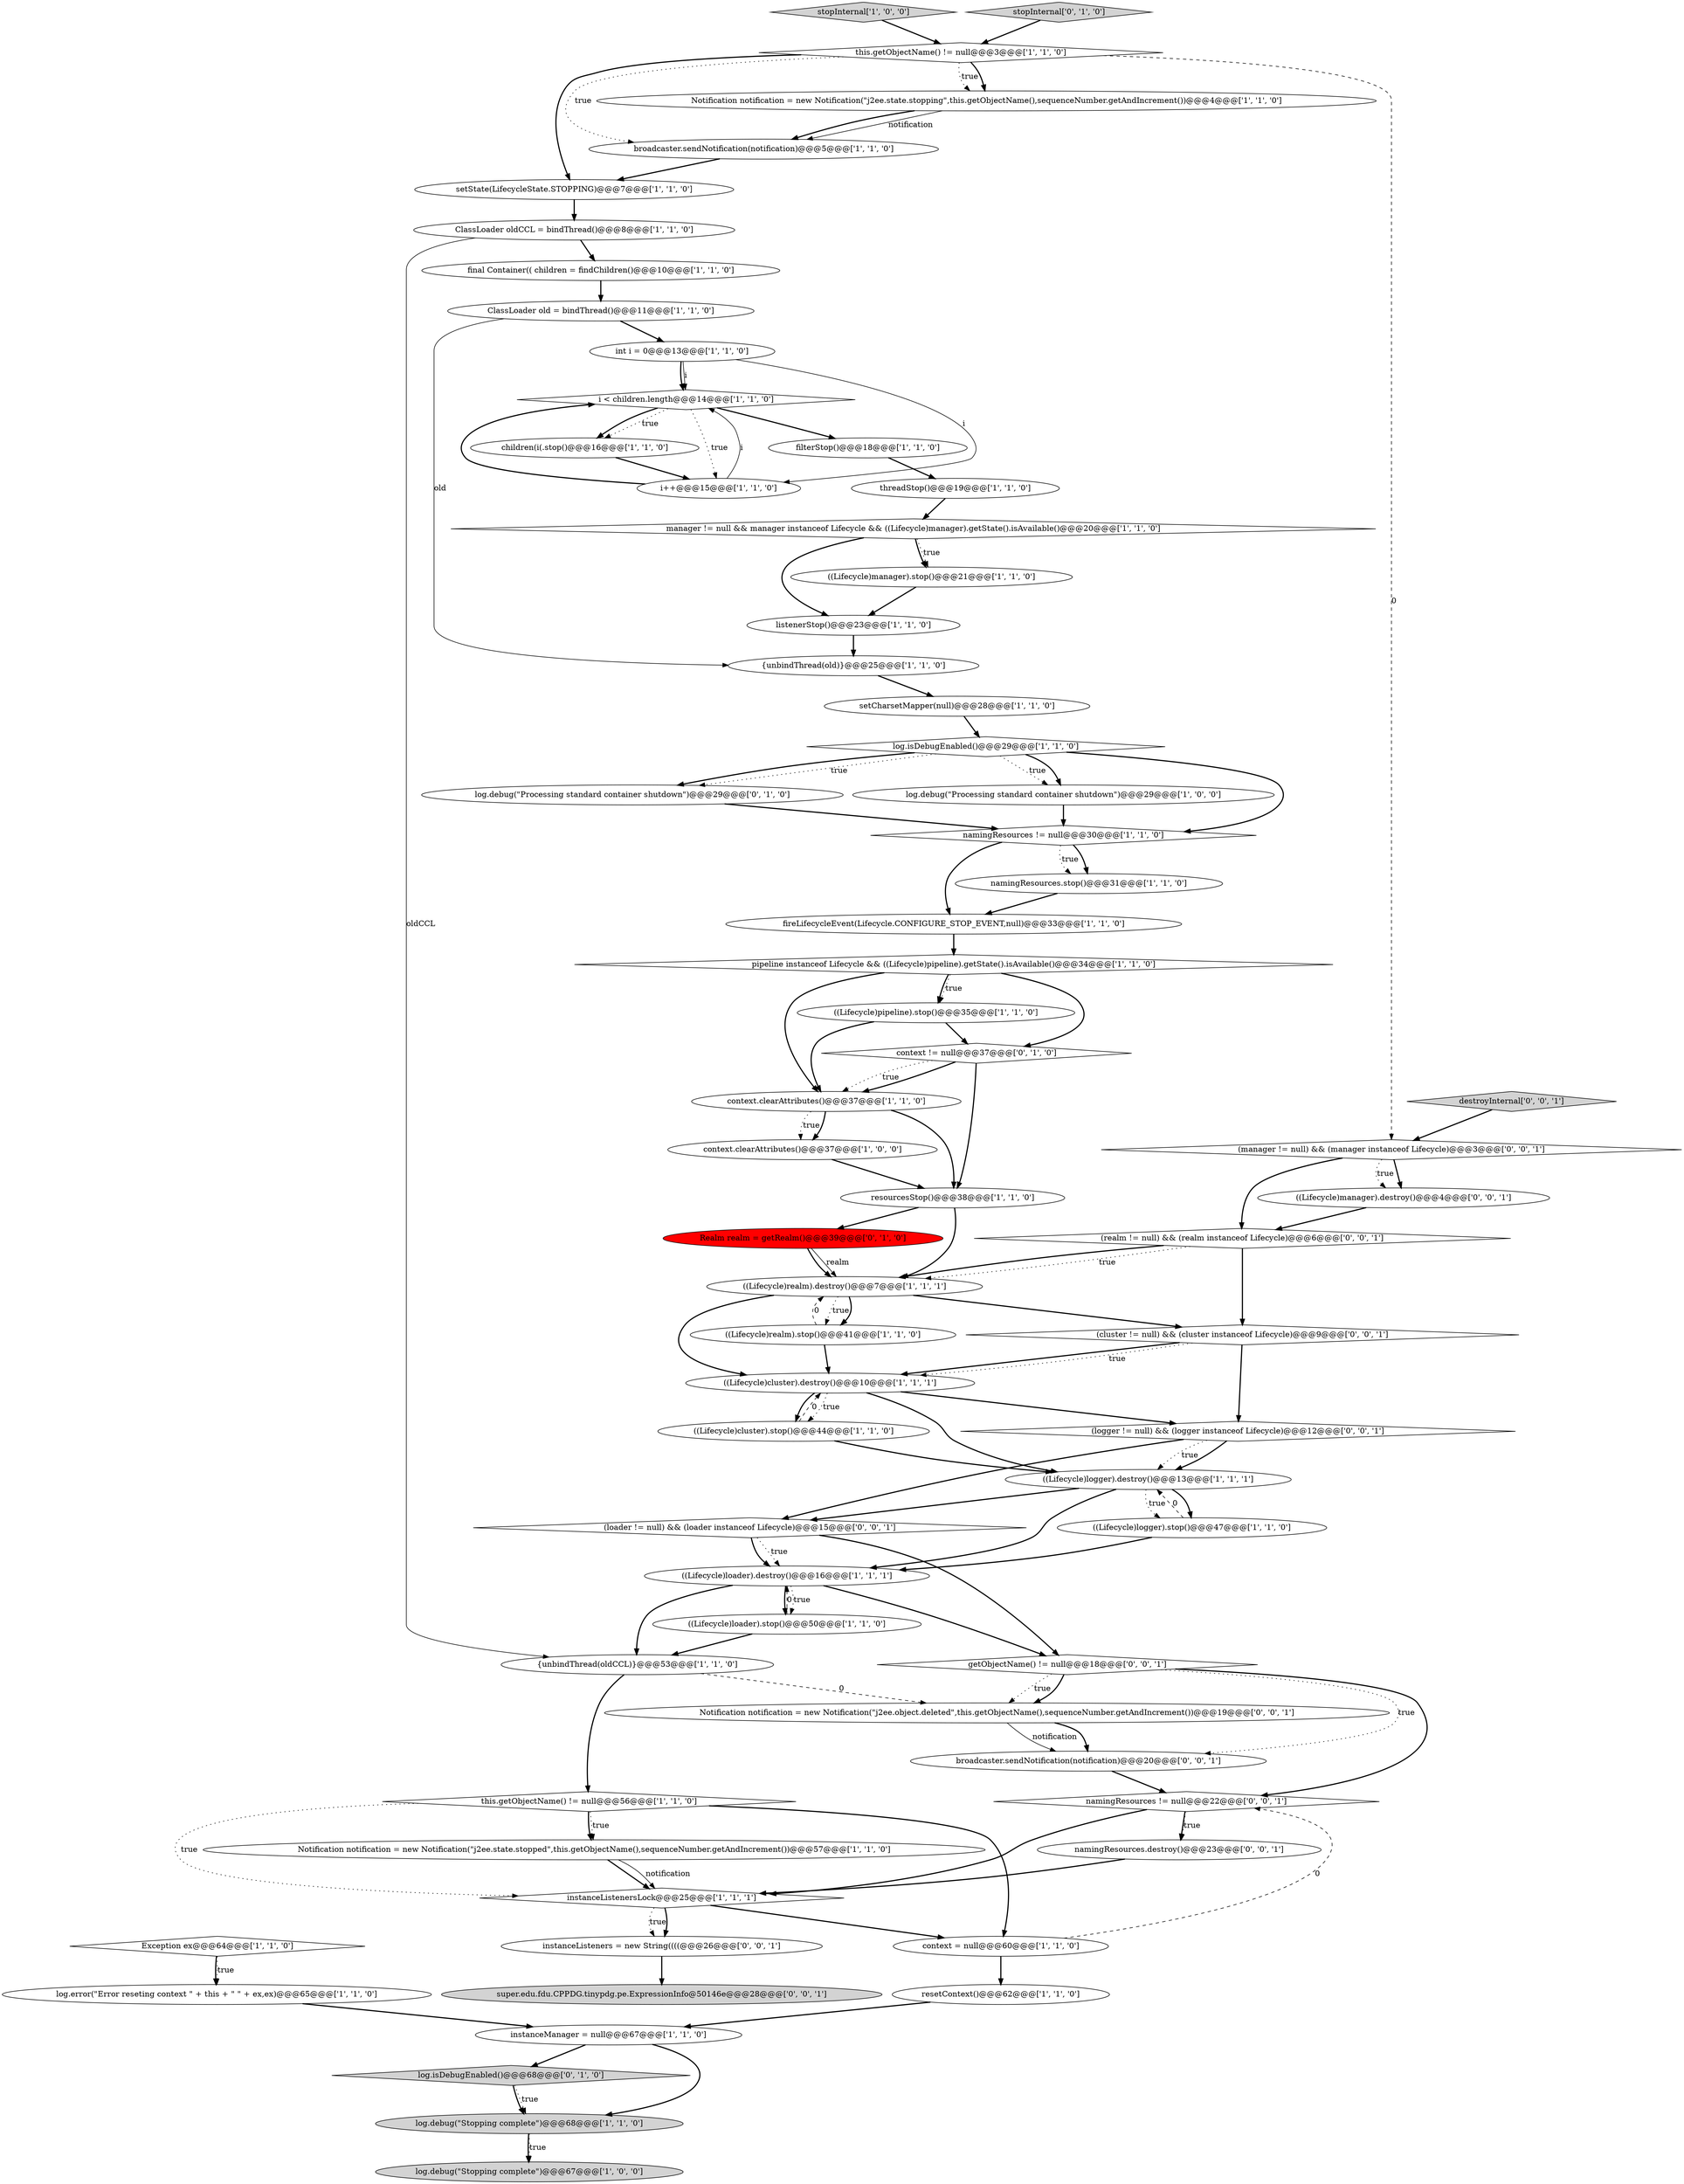 digraph {
52 [style = filled, label = "Realm realm = getRealm()@@@39@@@['0', '1', '0']", fillcolor = red, shape = ellipse image = "AAA1AAABBB2BBB"];
43 [style = filled, label = "int i = 0@@@13@@@['1', '1', '0']", fillcolor = white, shape = ellipse image = "AAA0AAABBB1BBB"];
2 [style = filled, label = "stopInternal['1', '0', '0']", fillcolor = lightgray, shape = diamond image = "AAA0AAABBB1BBB"];
64 [style = filled, label = "broadcaster.sendNotification(notification)@@@20@@@['0', '0', '1']", fillcolor = white, shape = ellipse image = "AAA0AAABBB3BBB"];
41 [style = filled, label = "this.getObjectName() != null@@@3@@@['1', '1', '0']", fillcolor = white, shape = diamond image = "AAA0AAABBB1BBB"];
51 [style = filled, label = "log.isDebugEnabled()@@@68@@@['0', '1', '0']", fillcolor = lightgray, shape = diamond image = "AAA0AAABBB2BBB"];
36 [style = filled, label = "instanceManager = null@@@67@@@['1', '1', '0']", fillcolor = white, shape = ellipse image = "AAA0AAABBB1BBB"];
7 [style = filled, label = "i < children.length@@@14@@@['1', '1', '0']", fillcolor = white, shape = diamond image = "AAA0AAABBB1BBB"];
66 [style = filled, label = "Notification notification = new Notification(\"j2ee.object.deleted\",this.getObjectName(),sequenceNumber.getAndIncrement())@@@19@@@['0', '0', '1']", fillcolor = white, shape = ellipse image = "AAA0AAABBB3BBB"];
31 [style = filled, label = "((Lifecycle)logger).destroy()@@@13@@@['1', '1', '1']", fillcolor = white, shape = ellipse image = "AAA0AAABBB1BBB"];
17 [style = filled, label = "log.debug(\"Processing standard container shutdown\")@@@29@@@['1', '0', '0']", fillcolor = white, shape = ellipse image = "AAA0AAABBB1BBB"];
4 [style = filled, label = "final Container(( children = findChildren()@@@10@@@['1', '1', '0']", fillcolor = white, shape = ellipse image = "AAA0AAABBB1BBB"];
32 [style = filled, label = "log.isDebugEnabled()@@@29@@@['1', '1', '0']", fillcolor = white, shape = diamond image = "AAA0AAABBB1BBB"];
63 [style = filled, label = "namingResources != null@@@22@@@['0', '0', '1']", fillcolor = white, shape = diamond image = "AAA0AAABBB3BBB"];
42 [style = filled, label = "{unbindThread(oldCCL)}@@@53@@@['1', '1', '0']", fillcolor = white, shape = ellipse image = "AAA0AAABBB1BBB"];
19 [style = filled, label = "log.debug(\"Stopping complete\")@@@67@@@['1', '0', '0']", fillcolor = lightgray, shape = ellipse image = "AAA0AAABBB1BBB"];
46 [style = filled, label = "setState(LifecycleState.STOPPING)@@@7@@@['1', '1', '0']", fillcolor = white, shape = ellipse image = "AAA0AAABBB1BBB"];
28 [style = filled, label = "((Lifecycle)cluster).stop()@@@44@@@['1', '1', '0']", fillcolor = white, shape = ellipse image = "AAA0AAABBB1BBB"];
1 [style = filled, label = "((Lifecycle)pipeline).stop()@@@35@@@['1', '1', '0']", fillcolor = white, shape = ellipse image = "AAA0AAABBB1BBB"];
10 [style = filled, label = "namingResources != null@@@30@@@['1', '1', '0']", fillcolor = white, shape = diamond image = "AAA0AAABBB1BBB"];
62 [style = filled, label = "instanceListeners = new String((((@@@26@@@['0', '0', '1']", fillcolor = white, shape = ellipse image = "AAA0AAABBB3BBB"];
15 [style = filled, label = "fireLifecycleEvent(Lifecycle.CONFIGURE_STOP_EVENT,null)@@@33@@@['1', '1', '0']", fillcolor = white, shape = ellipse image = "AAA0AAABBB1BBB"];
58 [style = filled, label = "getObjectName() != null@@@18@@@['0', '0', '1']", fillcolor = white, shape = diamond image = "AAA0AAABBB3BBB"];
9 [style = filled, label = "filterStop()@@@18@@@['1', '1', '0']", fillcolor = white, shape = ellipse image = "AAA0AAABBB1BBB"];
48 [style = filled, label = "context != null@@@37@@@['0', '1', '0']", fillcolor = white, shape = diamond image = "AAA0AAABBB2BBB"];
35 [style = filled, label = "instanceListenersLock@@@25@@@['1', '1', '1']", fillcolor = white, shape = diamond image = "AAA0AAABBB1BBB"];
45 [style = filled, label = "children(i(.stop()@@@16@@@['1', '1', '0']", fillcolor = white, shape = ellipse image = "AAA0AAABBB1BBB"];
61 [style = filled, label = "destroyInternal['0', '0', '1']", fillcolor = lightgray, shape = diamond image = "AAA0AAABBB3BBB"];
30 [style = filled, label = "((Lifecycle)loader).destroy()@@@16@@@['1', '1', '1']", fillcolor = white, shape = ellipse image = "AAA0AAABBB1BBB"];
47 [style = filled, label = "((Lifecycle)logger).stop()@@@47@@@['1', '1', '0']", fillcolor = white, shape = ellipse image = "AAA0AAABBB1BBB"];
22 [style = filled, label = "resourcesStop()@@@38@@@['1', '1', '0']", fillcolor = white, shape = ellipse image = "AAA0AAABBB1BBB"];
50 [style = filled, label = "log.debug(\"Processing standard container shutdown\")@@@29@@@['0', '1', '0']", fillcolor = white, shape = ellipse image = "AAA0AAABBB2BBB"];
6 [style = filled, label = "ClassLoader oldCCL = bindThread()@@@8@@@['1', '1', '0']", fillcolor = white, shape = ellipse image = "AAA0AAABBB1BBB"];
23 [style = filled, label = "ClassLoader old = bindThread()@@@11@@@['1', '1', '0']", fillcolor = white, shape = ellipse image = "AAA0AAABBB1BBB"];
40 [style = filled, label = "this.getObjectName() != null@@@56@@@['1', '1', '0']", fillcolor = white, shape = diamond image = "AAA0AAABBB1BBB"];
29 [style = filled, label = "broadcaster.sendNotification(notification)@@@5@@@['1', '1', '0']", fillcolor = white, shape = ellipse image = "AAA0AAABBB1BBB"];
56 [style = filled, label = "(manager != null) && (manager instanceof Lifecycle)@@@3@@@['0', '0', '1']", fillcolor = white, shape = diamond image = "AAA0AAABBB3BBB"];
37 [style = filled, label = "i++@@@15@@@['1', '1', '0']", fillcolor = white, shape = ellipse image = "AAA0AAABBB1BBB"];
21 [style = filled, label = "log.debug(\"Stopping complete\")@@@68@@@['1', '1', '0']", fillcolor = lightgray, shape = ellipse image = "AAA0AAABBB1BBB"];
0 [style = filled, label = "resetContext()@@@62@@@['1', '1', '0']", fillcolor = white, shape = ellipse image = "AAA0AAABBB1BBB"];
39 [style = filled, label = "namingResources.stop()@@@31@@@['1', '1', '0']", fillcolor = white, shape = ellipse image = "AAA0AAABBB1BBB"];
53 [style = filled, label = "(realm != null) && (realm instanceof Lifecycle)@@@6@@@['0', '0', '1']", fillcolor = white, shape = diamond image = "AAA0AAABBB3BBB"];
33 [style = filled, label = "manager != null && manager instanceof Lifecycle && ((Lifecycle)manager).getState().isAvailable()@@@20@@@['1', '1', '0']", fillcolor = white, shape = diamond image = "AAA0AAABBB1BBB"];
5 [style = filled, label = "context.clearAttributes()@@@37@@@['1', '0', '0']", fillcolor = white, shape = ellipse image = "AAA0AAABBB1BBB"];
49 [style = filled, label = "stopInternal['0', '1', '0']", fillcolor = lightgray, shape = diamond image = "AAA0AAABBB2BBB"];
8 [style = filled, label = "((Lifecycle)realm).stop()@@@41@@@['1', '1', '0']", fillcolor = white, shape = ellipse image = "AAA0AAABBB1BBB"];
24 [style = filled, label = "Exception ex@@@64@@@['1', '1', '0']", fillcolor = white, shape = diamond image = "AAA0AAABBB1BBB"];
65 [style = filled, label = "namingResources.destroy()@@@23@@@['0', '0', '1']", fillcolor = white, shape = ellipse image = "AAA0AAABBB3BBB"];
11 [style = filled, label = "log.error(\"Error reseting context \" + this + \" \" + ex,ex)@@@65@@@['1', '1', '0']", fillcolor = white, shape = ellipse image = "AAA0AAABBB1BBB"];
3 [style = filled, label = "{unbindThread(old)}@@@25@@@['1', '1', '0']", fillcolor = white, shape = ellipse image = "AAA0AAABBB1BBB"];
60 [style = filled, label = "((Lifecycle)manager).destroy()@@@4@@@['0', '0', '1']", fillcolor = white, shape = ellipse image = "AAA0AAABBB3BBB"];
12 [style = filled, label = "listenerStop()@@@23@@@['1', '1', '0']", fillcolor = white, shape = ellipse image = "AAA0AAABBB1BBB"];
18 [style = filled, label = "threadStop()@@@19@@@['1', '1', '0']", fillcolor = white, shape = ellipse image = "AAA0AAABBB1BBB"];
34 [style = filled, label = "context.clearAttributes()@@@37@@@['1', '1', '0']", fillcolor = white, shape = ellipse image = "AAA0AAABBB1BBB"];
13 [style = filled, label = "((Lifecycle)cluster).destroy()@@@10@@@['1', '1', '1']", fillcolor = white, shape = ellipse image = "AAA0AAABBB1BBB"];
59 [style = filled, label = "(cluster != null) && (cluster instanceof Lifecycle)@@@9@@@['0', '0', '1']", fillcolor = white, shape = diamond image = "AAA0AAABBB3BBB"];
55 [style = filled, label = "(logger != null) && (logger instanceof Lifecycle)@@@12@@@['0', '0', '1']", fillcolor = white, shape = diamond image = "AAA0AAABBB3BBB"];
25 [style = filled, label = "((Lifecycle)realm).destroy()@@@7@@@['1', '1', '1']", fillcolor = white, shape = ellipse image = "AAA0AAABBB1BBB"];
44 [style = filled, label = "Notification notification = new Notification(\"j2ee.state.stopping\",this.getObjectName(),sequenceNumber.getAndIncrement())@@@4@@@['1', '1', '0']", fillcolor = white, shape = ellipse image = "AAA0AAABBB1BBB"];
54 [style = filled, label = "super.edu.fdu.CPPDG.tinypdg.pe.ExpressionInfo@50146e@@@28@@@['0', '0', '1']", fillcolor = lightgray, shape = ellipse image = "AAA0AAABBB3BBB"];
27 [style = filled, label = "pipeline instanceof Lifecycle && ((Lifecycle)pipeline).getState().isAvailable()@@@34@@@['1', '1', '0']", fillcolor = white, shape = diamond image = "AAA0AAABBB1BBB"];
57 [style = filled, label = "(loader != null) && (loader instanceof Lifecycle)@@@15@@@['0', '0', '1']", fillcolor = white, shape = diamond image = "AAA0AAABBB3BBB"];
20 [style = filled, label = "setCharsetMapper(null)@@@28@@@['1', '1', '0']", fillcolor = white, shape = ellipse image = "AAA0AAABBB1BBB"];
16 [style = filled, label = "((Lifecycle)loader).stop()@@@50@@@['1', '1', '0']", fillcolor = white, shape = ellipse image = "AAA0AAABBB1BBB"];
26 [style = filled, label = "context = null@@@60@@@['1', '1', '0']", fillcolor = white, shape = ellipse image = "AAA0AAABBB1BBB"];
38 [style = filled, label = "((Lifecycle)manager).stop()@@@21@@@['1', '1', '0']", fillcolor = white, shape = ellipse image = "AAA0AAABBB1BBB"];
14 [style = filled, label = "Notification notification = new Notification(\"j2ee.state.stopped\",this.getObjectName(),sequenceNumber.getAndIncrement())@@@57@@@['1', '1', '0']", fillcolor = white, shape = ellipse image = "AAA0AAABBB1BBB"];
27->1 [style = dotted, label="true"];
13->28 [style = dotted, label="true"];
51->21 [style = dotted, label="true"];
61->56 [style = bold, label=""];
14->35 [style = bold, label=""];
13->55 [style = bold, label=""];
62->54 [style = bold, label=""];
38->12 [style = bold, label=""];
60->53 [style = bold, label=""];
57->58 [style = bold, label=""];
55->31 [style = dotted, label="true"];
11->36 [style = bold, label=""];
63->65 [style = dotted, label="true"];
25->59 [style = bold, label=""];
32->50 [style = dotted, label="true"];
28->13 [style = dashed, label="0"];
44->29 [style = solid, label="notification"];
7->9 [style = bold, label=""];
41->29 [style = dotted, label="true"];
55->57 [style = bold, label=""];
10->39 [style = bold, label=""];
24->11 [style = bold, label=""];
66->64 [style = bold, label=""];
29->46 [style = bold, label=""];
50->10 [style = bold, label=""];
31->30 [style = bold, label=""];
40->26 [style = bold, label=""];
8->25 [style = dashed, label="0"];
32->17 [style = dotted, label="true"];
48->34 [style = dotted, label="true"];
16->42 [style = bold, label=""];
13->31 [style = bold, label=""];
55->31 [style = bold, label=""];
48->34 [style = bold, label=""];
56->53 [style = bold, label=""];
22->25 [style = bold, label=""];
43->37 [style = solid, label="i"];
21->19 [style = bold, label=""];
46->6 [style = bold, label=""];
30->42 [style = bold, label=""];
51->21 [style = bold, label=""];
10->39 [style = dotted, label="true"];
30->58 [style = bold, label=""];
6->42 [style = solid, label="oldCCL"];
32->10 [style = bold, label=""];
42->40 [style = bold, label=""];
0->36 [style = bold, label=""];
40->35 [style = dotted, label="true"];
58->63 [style = bold, label=""];
6->4 [style = bold, label=""];
26->0 [style = bold, label=""];
14->35 [style = solid, label="notification"];
35->62 [style = dotted, label="true"];
31->57 [style = bold, label=""];
57->30 [style = bold, label=""];
49->41 [style = bold, label=""];
59->55 [style = bold, label=""];
41->46 [style = bold, label=""];
31->47 [style = bold, label=""];
33->38 [style = dotted, label="true"];
5->22 [style = bold, label=""];
32->17 [style = bold, label=""];
4->23 [style = bold, label=""];
25->8 [style = dotted, label="true"];
32->50 [style = bold, label=""];
17->10 [style = bold, label=""];
2->41 [style = bold, label=""];
7->45 [style = dotted, label="true"];
36->51 [style = bold, label=""];
31->47 [style = dotted, label="true"];
63->65 [style = bold, label=""];
44->29 [style = bold, label=""];
56->60 [style = bold, label=""];
1->48 [style = bold, label=""];
28->31 [style = bold, label=""];
53->25 [style = dotted, label="true"];
57->30 [style = dotted, label="true"];
18->33 [style = bold, label=""];
23->43 [style = bold, label=""];
65->35 [style = bold, label=""];
33->12 [style = bold, label=""];
58->66 [style = dotted, label="true"];
56->60 [style = dotted, label="true"];
37->7 [style = bold, label=""];
58->64 [style = dotted, label="true"];
43->7 [style = bold, label=""];
58->66 [style = bold, label=""];
40->14 [style = dotted, label="true"];
24->11 [style = dotted, label="true"];
1->34 [style = bold, label=""];
27->34 [style = bold, label=""];
9->18 [style = bold, label=""];
16->30 [style = dashed, label="0"];
52->25 [style = solid, label="realm"];
40->14 [style = bold, label=""];
12->3 [style = bold, label=""];
35->26 [style = bold, label=""];
41->44 [style = dotted, label="true"];
8->13 [style = bold, label=""];
34->5 [style = dotted, label="true"];
39->15 [style = bold, label=""];
27->1 [style = bold, label=""];
53->25 [style = bold, label=""];
10->15 [style = bold, label=""];
47->31 [style = dashed, label="0"];
26->63 [style = dashed, label="0"];
25->13 [style = bold, label=""];
34->5 [style = bold, label=""];
22->52 [style = bold, label=""];
64->63 [style = bold, label=""];
20->32 [style = bold, label=""];
48->22 [style = bold, label=""];
37->7 [style = solid, label="i"];
7->37 [style = dotted, label="true"];
34->22 [style = bold, label=""];
47->30 [style = bold, label=""];
23->3 [style = solid, label="old"];
7->45 [style = bold, label=""];
36->21 [style = bold, label=""];
3->20 [style = bold, label=""];
52->25 [style = bold, label=""];
53->59 [style = bold, label=""];
66->64 [style = solid, label="notification"];
30->16 [style = dotted, label="true"];
43->7 [style = solid, label="i"];
21->19 [style = dotted, label="true"];
59->13 [style = bold, label=""];
35->62 [style = bold, label=""];
42->66 [style = dashed, label="0"];
27->48 [style = bold, label=""];
33->38 [style = bold, label=""];
25->8 [style = bold, label=""];
45->37 [style = bold, label=""];
41->56 [style = dashed, label="0"];
30->16 [style = bold, label=""];
15->27 [style = bold, label=""];
41->44 [style = bold, label=""];
59->13 [style = dotted, label="true"];
63->35 [style = bold, label=""];
13->28 [style = bold, label=""];
}
